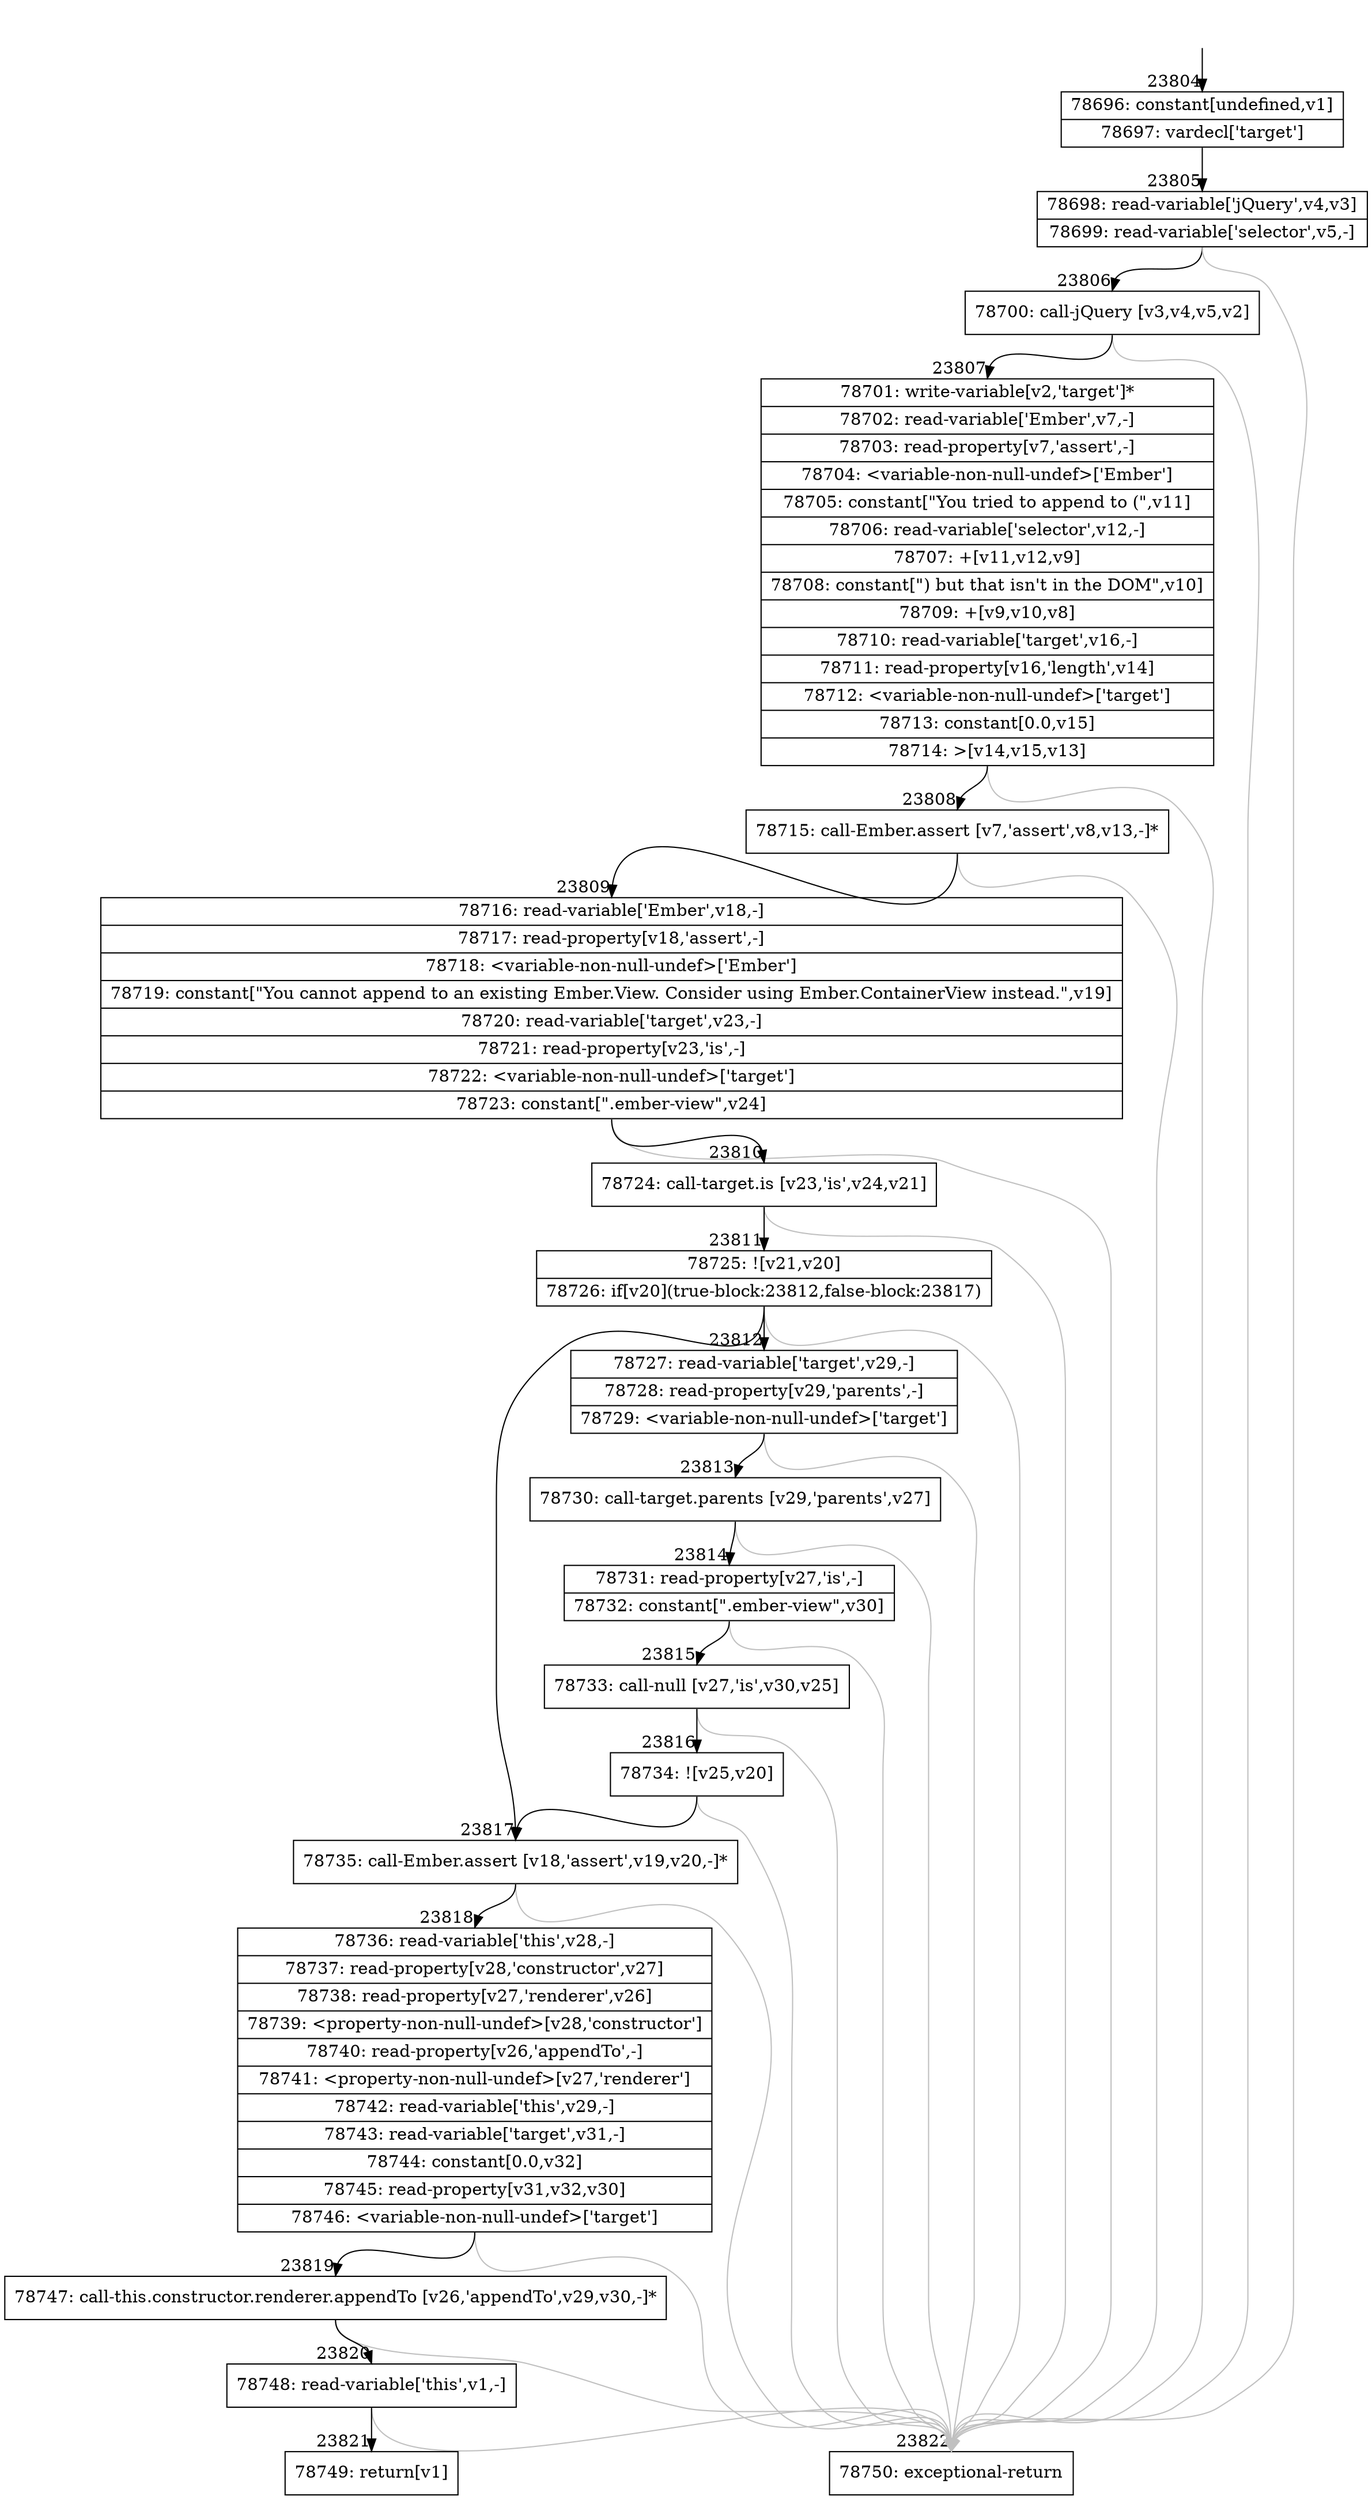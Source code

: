 digraph {
rankdir="TD"
BB_entry2083[shape=none,label=""];
BB_entry2083 -> BB23804 [tailport=s, headport=n, headlabel="    23804"]
BB23804 [shape=record label="{78696: constant[undefined,v1]|78697: vardecl['target']}" ] 
BB23804 -> BB23805 [tailport=s, headport=n, headlabel="      23805"]
BB23805 [shape=record label="{78698: read-variable['jQuery',v4,v3]|78699: read-variable['selector',v5,-]}" ] 
BB23805 -> BB23806 [tailport=s, headport=n, headlabel="      23806"]
BB23805 -> BB23822 [tailport=s, headport=n, color=gray, headlabel="      23822"]
BB23806 [shape=record label="{78700: call-jQuery [v3,v4,v5,v2]}" ] 
BB23806 -> BB23807 [tailport=s, headport=n, headlabel="      23807"]
BB23806 -> BB23822 [tailport=s, headport=n, color=gray]
BB23807 [shape=record label="{78701: write-variable[v2,'target']*|78702: read-variable['Ember',v7,-]|78703: read-property[v7,'assert',-]|78704: \<variable-non-null-undef\>['Ember']|78705: constant[\"You tried to append to (\",v11]|78706: read-variable['selector',v12,-]|78707: +[v11,v12,v9]|78708: constant[\") but that isn't in the DOM\",v10]|78709: +[v9,v10,v8]|78710: read-variable['target',v16,-]|78711: read-property[v16,'length',v14]|78712: \<variable-non-null-undef\>['target']|78713: constant[0.0,v15]|78714: \>[v14,v15,v13]}" ] 
BB23807 -> BB23808 [tailport=s, headport=n, headlabel="      23808"]
BB23807 -> BB23822 [tailport=s, headport=n, color=gray]
BB23808 [shape=record label="{78715: call-Ember.assert [v7,'assert',v8,v13,-]*}" ] 
BB23808 -> BB23809 [tailport=s, headport=n, headlabel="      23809"]
BB23808 -> BB23822 [tailport=s, headport=n, color=gray]
BB23809 [shape=record label="{78716: read-variable['Ember',v18,-]|78717: read-property[v18,'assert',-]|78718: \<variable-non-null-undef\>['Ember']|78719: constant[\"You cannot append to an existing Ember.View. Consider using Ember.ContainerView instead.\",v19]|78720: read-variable['target',v23,-]|78721: read-property[v23,'is',-]|78722: \<variable-non-null-undef\>['target']|78723: constant[\".ember-view\",v24]}" ] 
BB23809 -> BB23810 [tailport=s, headport=n, headlabel="      23810"]
BB23809 -> BB23822 [tailport=s, headport=n, color=gray]
BB23810 [shape=record label="{78724: call-target.is [v23,'is',v24,v21]}" ] 
BB23810 -> BB23811 [tailport=s, headport=n, headlabel="      23811"]
BB23810 -> BB23822 [tailport=s, headport=n, color=gray]
BB23811 [shape=record label="{78725: ![v21,v20]|78726: if[v20](true-block:23812,false-block:23817)}" ] 
BB23811 -> BB23817 [tailport=s, headport=n, headlabel="      23817"]
BB23811 -> BB23812 [tailport=s, headport=n, headlabel="      23812"]
BB23811 -> BB23822 [tailport=s, headport=n, color=gray]
BB23812 [shape=record label="{78727: read-variable['target',v29,-]|78728: read-property[v29,'parents',-]|78729: \<variable-non-null-undef\>['target']}" ] 
BB23812 -> BB23813 [tailport=s, headport=n, headlabel="      23813"]
BB23812 -> BB23822 [tailport=s, headport=n, color=gray]
BB23813 [shape=record label="{78730: call-target.parents [v29,'parents',v27]}" ] 
BB23813 -> BB23814 [tailport=s, headport=n, headlabel="      23814"]
BB23813 -> BB23822 [tailport=s, headport=n, color=gray]
BB23814 [shape=record label="{78731: read-property[v27,'is',-]|78732: constant[\".ember-view\",v30]}" ] 
BB23814 -> BB23815 [tailport=s, headport=n, headlabel="      23815"]
BB23814 -> BB23822 [tailport=s, headport=n, color=gray]
BB23815 [shape=record label="{78733: call-null [v27,'is',v30,v25]}" ] 
BB23815 -> BB23816 [tailport=s, headport=n, headlabel="      23816"]
BB23815 -> BB23822 [tailport=s, headport=n, color=gray]
BB23816 [shape=record label="{78734: ![v25,v20]}" ] 
BB23816 -> BB23817 [tailport=s, headport=n]
BB23816 -> BB23822 [tailport=s, headport=n, color=gray]
BB23817 [shape=record label="{78735: call-Ember.assert [v18,'assert',v19,v20,-]*}" ] 
BB23817 -> BB23818 [tailport=s, headport=n, headlabel="      23818"]
BB23817 -> BB23822 [tailport=s, headport=n, color=gray]
BB23818 [shape=record label="{78736: read-variable['this',v28,-]|78737: read-property[v28,'constructor',v27]|78738: read-property[v27,'renderer',v26]|78739: \<property-non-null-undef\>[v28,'constructor']|78740: read-property[v26,'appendTo',-]|78741: \<property-non-null-undef\>[v27,'renderer']|78742: read-variable['this',v29,-]|78743: read-variable['target',v31,-]|78744: constant[0.0,v32]|78745: read-property[v31,v32,v30]|78746: \<variable-non-null-undef\>['target']}" ] 
BB23818 -> BB23819 [tailport=s, headport=n, headlabel="      23819"]
BB23818 -> BB23822 [tailport=s, headport=n, color=gray]
BB23819 [shape=record label="{78747: call-this.constructor.renderer.appendTo [v26,'appendTo',v29,v30,-]*}" ] 
BB23819 -> BB23820 [tailport=s, headport=n, headlabel="      23820"]
BB23819 -> BB23822 [tailport=s, headport=n, color=gray]
BB23820 [shape=record label="{78748: read-variable['this',v1,-]}" ] 
BB23820 -> BB23821 [tailport=s, headport=n, headlabel="      23821"]
BB23820 -> BB23822 [tailport=s, headport=n, color=gray]
BB23821 [shape=record label="{78749: return[v1]}" ] 
BB23822 [shape=record label="{78750: exceptional-return}" ] 
//#$~ 45015
}
